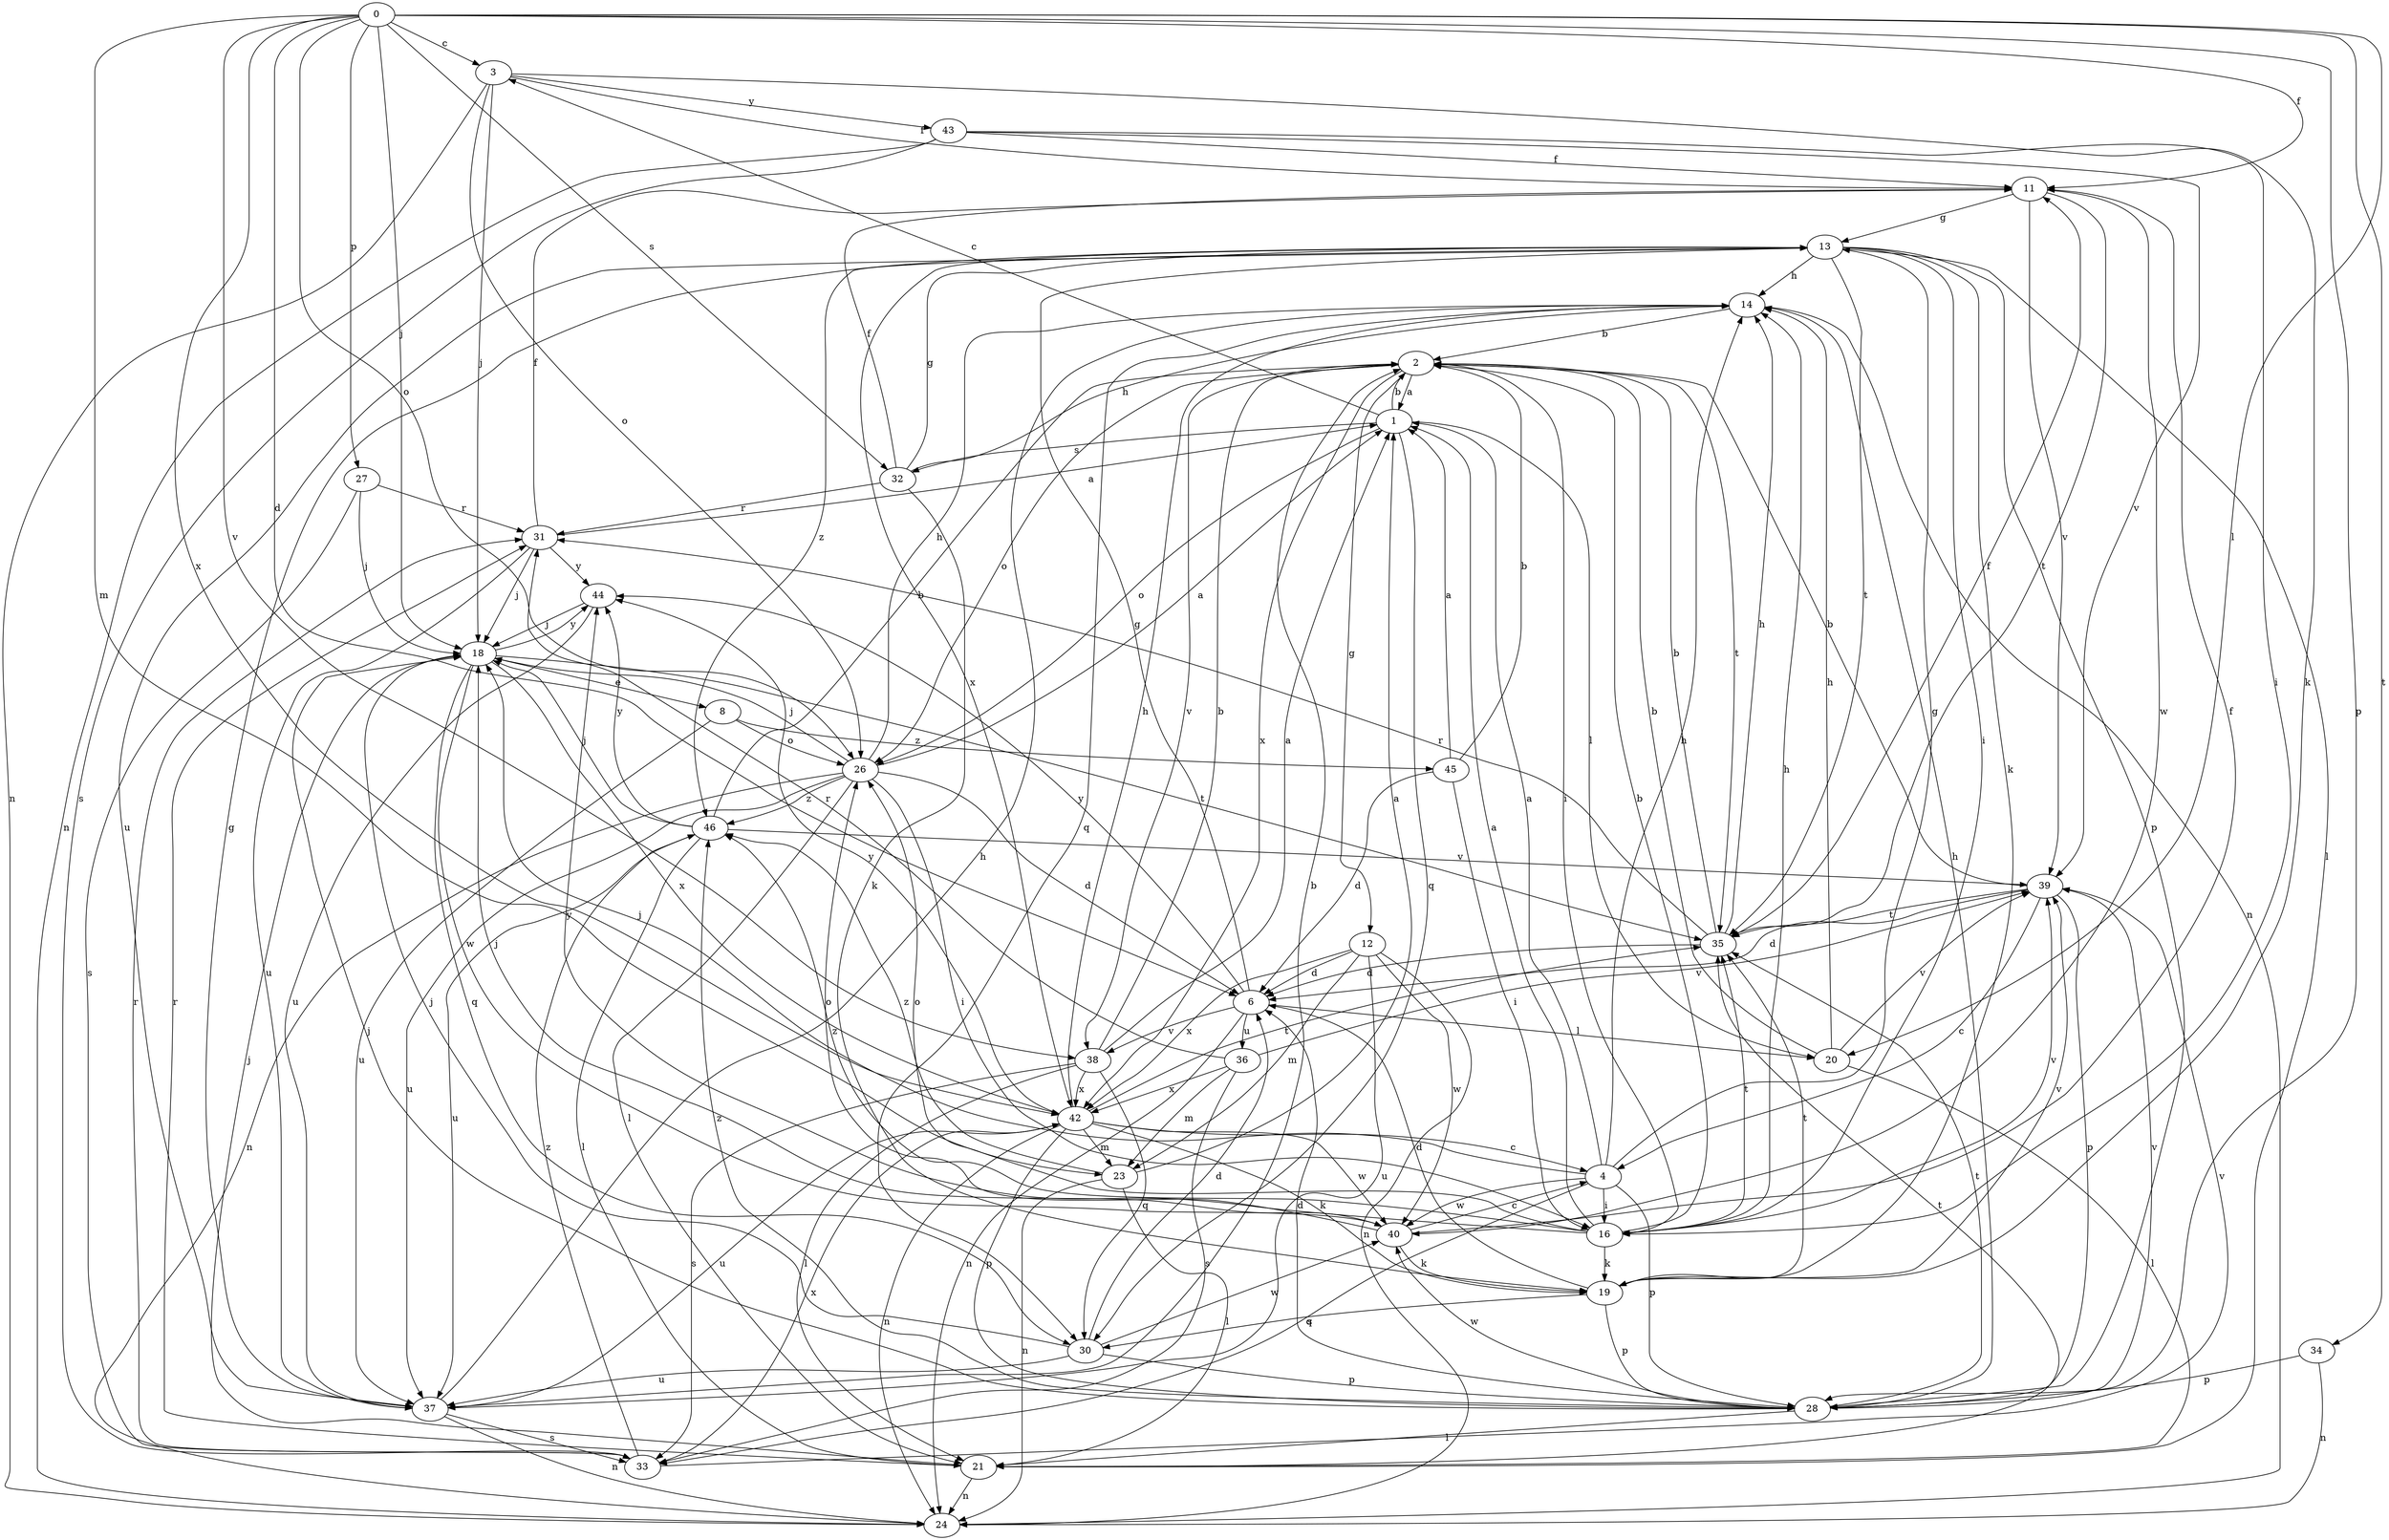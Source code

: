 strict digraph  {
0;
1;
2;
3;
4;
6;
8;
11;
12;
13;
14;
16;
18;
19;
20;
21;
23;
24;
26;
27;
28;
30;
31;
32;
33;
34;
35;
36;
37;
38;
39;
40;
42;
43;
44;
45;
46;
0 -> 3  [label=c];
0 -> 6  [label=d];
0 -> 11  [label=f];
0 -> 18  [label=j];
0 -> 20  [label=l];
0 -> 23  [label=m];
0 -> 26  [label=o];
0 -> 27  [label=p];
0 -> 28  [label=p];
0 -> 32  [label=s];
0 -> 34  [label=t];
0 -> 38  [label=v];
0 -> 42  [label=x];
1 -> 2  [label=b];
1 -> 3  [label=c];
1 -> 20  [label=l];
1 -> 26  [label=o];
1 -> 30  [label=q];
1 -> 32  [label=s];
2 -> 1  [label=a];
2 -> 12  [label=g];
2 -> 16  [label=i];
2 -> 26  [label=o];
2 -> 35  [label=t];
2 -> 38  [label=v];
2 -> 42  [label=x];
3 -> 11  [label=f];
3 -> 18  [label=j];
3 -> 19  [label=k];
3 -> 24  [label=n];
3 -> 26  [label=o];
3 -> 43  [label=y];
4 -> 1  [label=a];
4 -> 13  [label=g];
4 -> 14  [label=h];
4 -> 16  [label=i];
4 -> 18  [label=j];
4 -> 28  [label=p];
4 -> 33  [label=s];
4 -> 40  [label=w];
6 -> 13  [label=g];
6 -> 20  [label=l];
6 -> 24  [label=n];
6 -> 36  [label=u];
6 -> 38  [label=v];
6 -> 44  [label=y];
8 -> 26  [label=o];
8 -> 37  [label=u];
8 -> 45  [label=z];
11 -> 13  [label=g];
11 -> 35  [label=t];
11 -> 39  [label=v];
11 -> 40  [label=w];
12 -> 6  [label=d];
12 -> 23  [label=m];
12 -> 24  [label=n];
12 -> 37  [label=u];
12 -> 40  [label=w];
12 -> 42  [label=x];
13 -> 14  [label=h];
13 -> 16  [label=i];
13 -> 19  [label=k];
13 -> 21  [label=l];
13 -> 28  [label=p];
13 -> 35  [label=t];
13 -> 37  [label=u];
13 -> 42  [label=x];
13 -> 46  [label=z];
14 -> 2  [label=b];
14 -> 24  [label=n];
14 -> 30  [label=q];
16 -> 1  [label=a];
16 -> 2  [label=b];
16 -> 14  [label=h];
16 -> 19  [label=k];
16 -> 26  [label=o];
16 -> 35  [label=t];
16 -> 39  [label=v];
16 -> 44  [label=y];
16 -> 46  [label=z];
18 -> 8  [label=e];
18 -> 30  [label=q];
18 -> 35  [label=t];
18 -> 40  [label=w];
18 -> 42  [label=x];
18 -> 44  [label=y];
19 -> 6  [label=d];
19 -> 28  [label=p];
19 -> 30  [label=q];
19 -> 35  [label=t];
19 -> 39  [label=v];
20 -> 2  [label=b];
20 -> 14  [label=h];
20 -> 21  [label=l];
20 -> 39  [label=v];
21 -> 18  [label=j];
21 -> 24  [label=n];
21 -> 31  [label=r];
21 -> 35  [label=t];
23 -> 1  [label=a];
23 -> 21  [label=l];
23 -> 24  [label=n];
23 -> 46  [label=z];
26 -> 1  [label=a];
26 -> 6  [label=d];
26 -> 14  [label=h];
26 -> 16  [label=i];
26 -> 18  [label=j];
26 -> 21  [label=l];
26 -> 24  [label=n];
26 -> 37  [label=u];
26 -> 46  [label=z];
27 -> 18  [label=j];
27 -> 31  [label=r];
27 -> 33  [label=s];
28 -> 6  [label=d];
28 -> 14  [label=h];
28 -> 18  [label=j];
28 -> 21  [label=l];
28 -> 35  [label=t];
28 -> 39  [label=v];
28 -> 40  [label=w];
28 -> 46  [label=z];
30 -> 6  [label=d];
30 -> 18  [label=j];
30 -> 28  [label=p];
30 -> 37  [label=u];
30 -> 40  [label=w];
31 -> 1  [label=a];
31 -> 11  [label=f];
31 -> 18  [label=j];
31 -> 37  [label=u];
31 -> 44  [label=y];
32 -> 11  [label=f];
32 -> 13  [label=g];
32 -> 14  [label=h];
32 -> 19  [label=k];
32 -> 31  [label=r];
33 -> 31  [label=r];
33 -> 39  [label=v];
33 -> 42  [label=x];
33 -> 46  [label=z];
34 -> 24  [label=n];
34 -> 28  [label=p];
35 -> 2  [label=b];
35 -> 6  [label=d];
35 -> 11  [label=f];
35 -> 14  [label=h];
35 -> 31  [label=r];
36 -> 23  [label=m];
36 -> 31  [label=r];
36 -> 33  [label=s];
36 -> 39  [label=v];
36 -> 42  [label=x];
37 -> 2  [label=b];
37 -> 13  [label=g];
37 -> 14  [label=h];
37 -> 24  [label=n];
37 -> 33  [label=s];
38 -> 1  [label=a];
38 -> 2  [label=b];
38 -> 21  [label=l];
38 -> 30  [label=q];
38 -> 33  [label=s];
38 -> 42  [label=x];
39 -> 2  [label=b];
39 -> 4  [label=c];
39 -> 6  [label=d];
39 -> 28  [label=p];
39 -> 35  [label=t];
40 -> 4  [label=c];
40 -> 11  [label=f];
40 -> 18  [label=j];
40 -> 19  [label=k];
40 -> 26  [label=o];
42 -> 4  [label=c];
42 -> 14  [label=h];
42 -> 19  [label=k];
42 -> 23  [label=m];
42 -> 24  [label=n];
42 -> 28  [label=p];
42 -> 35  [label=t];
42 -> 37  [label=u];
42 -> 40  [label=w];
42 -> 44  [label=y];
43 -> 11  [label=f];
43 -> 16  [label=i];
43 -> 24  [label=n];
43 -> 33  [label=s];
43 -> 39  [label=v];
44 -> 18  [label=j];
44 -> 37  [label=u];
45 -> 1  [label=a];
45 -> 2  [label=b];
45 -> 6  [label=d];
45 -> 16  [label=i];
46 -> 2  [label=b];
46 -> 18  [label=j];
46 -> 21  [label=l];
46 -> 37  [label=u];
46 -> 39  [label=v];
46 -> 44  [label=y];
}
